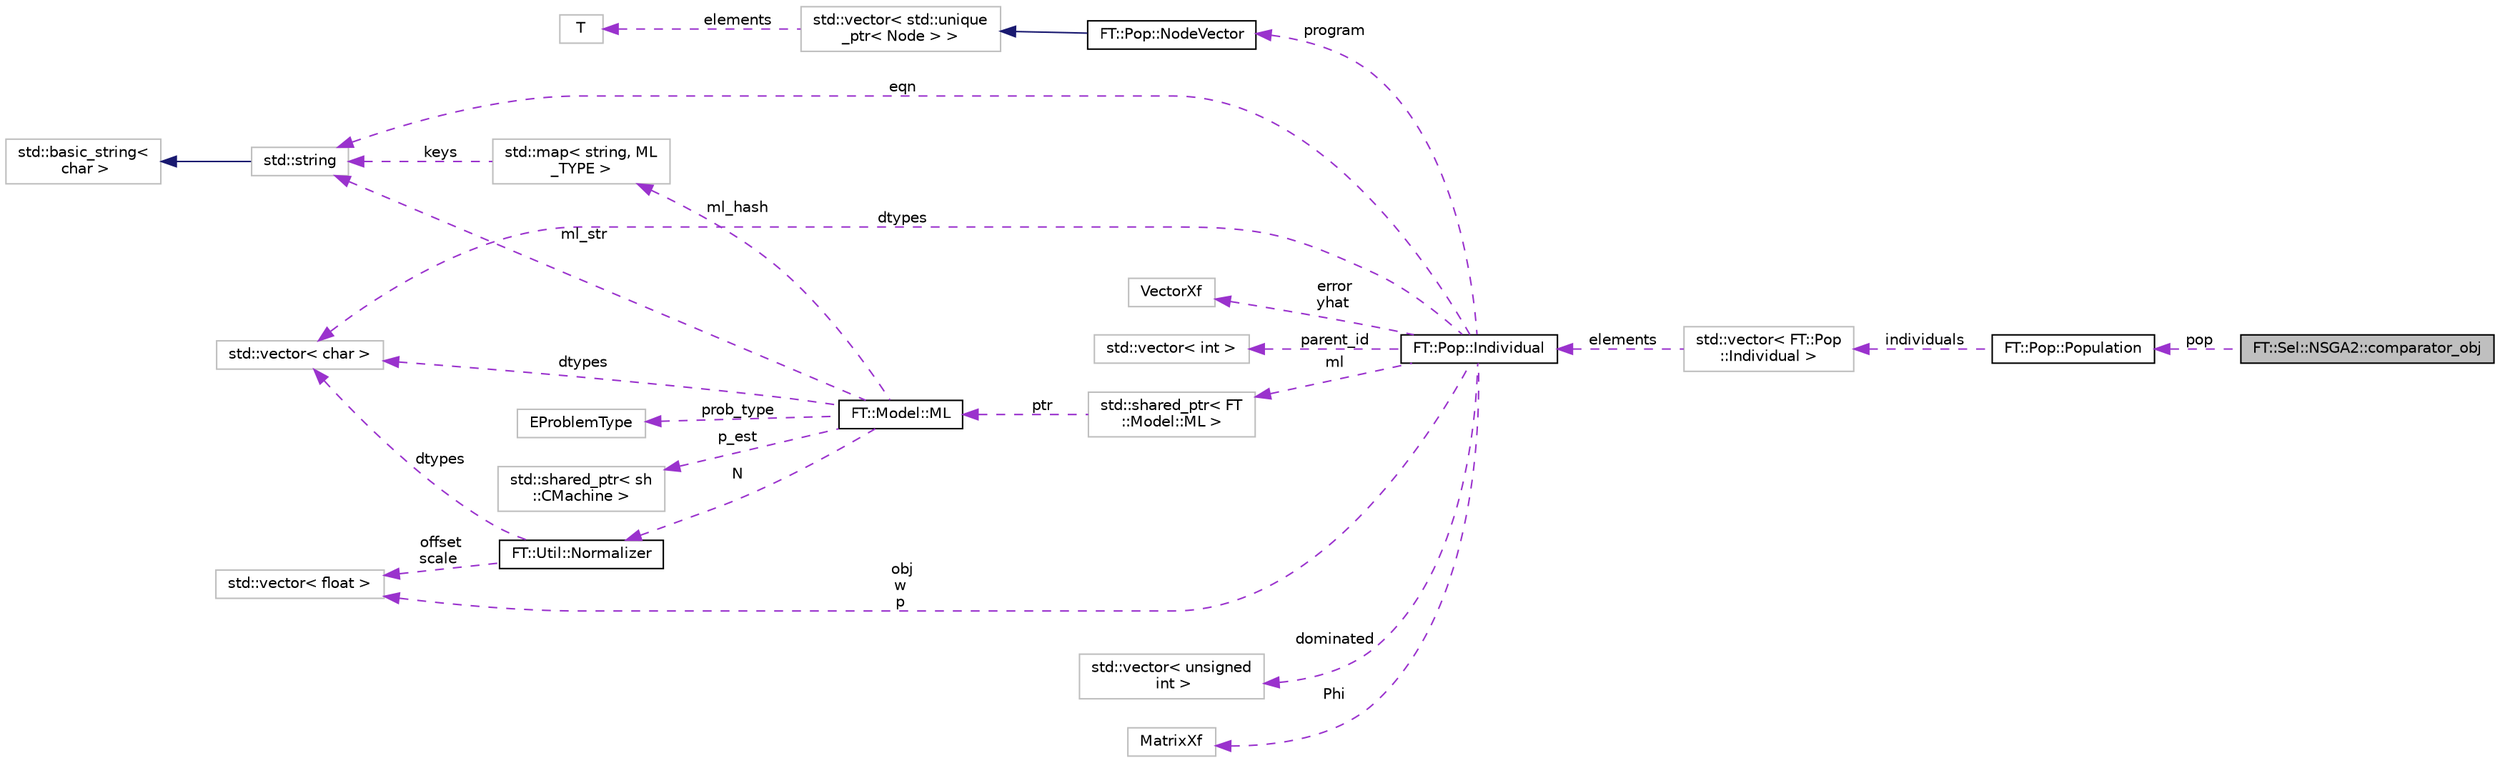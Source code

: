 digraph "FT::Sel::NSGA2::comparator_obj"
{
 // LATEX_PDF_SIZE
  edge [fontname="Helvetica",fontsize="10",labelfontname="Helvetica",labelfontsize="10"];
  node [fontname="Helvetica",fontsize="10",shape=record];
  rankdir="LR";
  Node1 [label="FT::Sel::NSGA2::comparator_obj",height=0.2,width=0.4,color="black", fillcolor="grey75", style="filled", fontcolor="black",tooltip="sort based on objective m"];
  Node2 -> Node1 [dir="back",color="darkorchid3",fontsize="10",style="dashed",label=" pop" ,fontname="Helvetica"];
  Node2 [label="FT::Pop::Population",height=0.2,width=0.4,color="black", fillcolor="white", style="filled",URL="$d6/d5f/structFT_1_1Pop_1_1Population.html",tooltip="Defines a population of programs and functions for constructing them."];
  Node3 -> Node2 [dir="back",color="darkorchid3",fontsize="10",style="dashed",label=" individuals" ,fontname="Helvetica"];
  Node3 [label="std::vector\< FT::Pop\l::Individual \>",height=0.2,width=0.4,color="grey75", fillcolor="white", style="filled",tooltip=" "];
  Node4 -> Node3 [dir="back",color="darkorchid3",fontsize="10",style="dashed",label=" elements" ,fontname="Helvetica"];
  Node4 [label="FT::Pop::Individual",height=0.2,width=0.4,color="black", fillcolor="white", style="filled",URL="$da/def/classFT_1_1Pop_1_1Individual.html",tooltip="individual programs in the population"];
  Node5 -> Node4 [dir="back",color="darkorchid3",fontsize="10",style="dashed",label=" program" ,fontname="Helvetica"];
  Node5 [label="FT::Pop::NodeVector",height=0.2,width=0.4,color="black", fillcolor="white", style="filled",URL="$d5/daf/structFT_1_1Pop_1_1NodeVector.html",tooltip="an extension of a vector of unique pointers to nodes"];
  Node6 -> Node5 [dir="back",color="midnightblue",fontsize="10",style="solid",fontname="Helvetica"];
  Node6 [label="std::vector\< std::unique\l_ptr\< Node \> \>",height=0.2,width=0.4,color="grey75", fillcolor="white", style="filled",tooltip="STL class."];
  Node7 -> Node6 [dir="back",color="darkorchid3",fontsize="10",style="dashed",label=" elements" ,fontname="Helvetica"];
  Node7 [label="T",height=0.2,width=0.4,color="grey75", fillcolor="white", style="filled",tooltip=" "];
  Node8 -> Node4 [dir="back",color="darkorchid3",fontsize="10",style="dashed",label=" dtypes" ,fontname="Helvetica"];
  Node8 [label="std::vector\< char \>",height=0.2,width=0.4,color="grey75", fillcolor="white", style="filled",tooltip=" "];
  Node9 -> Node4 [dir="back",color="darkorchid3",fontsize="10",style="dashed",label=" eqn" ,fontname="Helvetica"];
  Node9 [label="std::string",height=0.2,width=0.4,color="grey75", fillcolor="white", style="filled",tooltip="STL class."];
  Node10 -> Node9 [dir="back",color="midnightblue",fontsize="10",style="solid",fontname="Helvetica"];
  Node10 [label="std::basic_string\<\l char \>",height=0.2,width=0.4,color="grey75", fillcolor="white", style="filled",tooltip="STL class."];
  Node11 -> Node4 [dir="back",color="darkorchid3",fontsize="10",style="dashed",label=" error\nyhat" ,fontname="Helvetica"];
  Node11 [label="VectorXf",height=0.2,width=0.4,color="grey75", fillcolor="white", style="filled",tooltip=" "];
  Node12 -> Node4 [dir="back",color="darkorchid3",fontsize="10",style="dashed",label=" parent_id" ,fontname="Helvetica"];
  Node12 [label="std::vector\< int \>",height=0.2,width=0.4,color="grey75", fillcolor="white", style="filled",tooltip=" "];
  Node13 -> Node4 [dir="back",color="darkorchid3",fontsize="10",style="dashed",label=" obj\nw\np" ,fontname="Helvetica"];
  Node13 [label="std::vector\< float \>",height=0.2,width=0.4,color="grey75", fillcolor="white", style="filled",tooltip=" "];
  Node14 -> Node4 [dir="back",color="darkorchid3",fontsize="10",style="dashed",label=" ml" ,fontname="Helvetica"];
  Node14 [label="std::shared_ptr\< FT\l::Model::ML \>",height=0.2,width=0.4,color="grey75", fillcolor="white", style="filled",tooltip=" "];
  Node15 -> Node14 [dir="back",color="darkorchid3",fontsize="10",style="dashed",label=" ptr" ,fontname="Helvetica"];
  Node15 [label="FT::Model::ML",height=0.2,width=0.4,color="black", fillcolor="white", style="filled",URL="$dd/d6f/classFT_1_1Model_1_1ML.html",tooltip="class that specifies the machine learning algorithm to pair with Feat."];
  Node8 -> Node15 [dir="back",color="darkorchid3",fontsize="10",style="dashed",label=" dtypes" ,fontname="Helvetica"];
  Node16 -> Node15 [dir="back",color="darkorchid3",fontsize="10",style="dashed",label=" N" ,fontname="Helvetica"];
  Node16 [label="FT::Util::Normalizer",height=0.2,width=0.4,color="black", fillcolor="white", style="filled",URL="$dd/d51/structFT_1_1Util_1_1Normalizer.html",tooltip="normalizes a matrix to unit variance, 0 mean centered."];
  Node8 -> Node16 [dir="back",color="darkorchid3",fontsize="10",style="dashed",label=" dtypes" ,fontname="Helvetica"];
  Node13 -> Node16 [dir="back",color="darkorchid3",fontsize="10",style="dashed",label=" offset\nscale" ,fontname="Helvetica"];
  Node17 -> Node15 [dir="back",color="darkorchid3",fontsize="10",style="dashed",label=" prob_type" ,fontname="Helvetica"];
  Node17 [label="EProblemType",height=0.2,width=0.4,color="grey75", fillcolor="white", style="filled",tooltip=" "];
  Node18 -> Node15 [dir="back",color="darkorchid3",fontsize="10",style="dashed",label=" p_est" ,fontname="Helvetica"];
  Node18 [label="std::shared_ptr\< sh\l::CMachine \>",height=0.2,width=0.4,color="grey75", fillcolor="white", style="filled",tooltip=" "];
  Node9 -> Node15 [dir="back",color="darkorchid3",fontsize="10",style="dashed",label=" ml_str" ,fontname="Helvetica"];
  Node19 -> Node15 [dir="back",color="darkorchid3",fontsize="10",style="dashed",label=" ml_hash" ,fontname="Helvetica"];
  Node19 [label="std::map\< string, ML\l_TYPE \>",height=0.2,width=0.4,color="grey75", fillcolor="white", style="filled",tooltip=" "];
  Node9 -> Node19 [dir="back",color="darkorchid3",fontsize="10",style="dashed",label=" keys" ,fontname="Helvetica"];
  Node20 -> Node4 [dir="back",color="darkorchid3",fontsize="10",style="dashed",label=" dominated" ,fontname="Helvetica"];
  Node20 [label="std::vector\< unsigned\l int \>",height=0.2,width=0.4,color="grey75", fillcolor="white", style="filled",tooltip=" "];
  Node21 -> Node4 [dir="back",color="darkorchid3",fontsize="10",style="dashed",label=" Phi" ,fontname="Helvetica"];
  Node21 [label="MatrixXf",height=0.2,width=0.4,color="grey75", fillcolor="white", style="filled",tooltip=" "];
}
